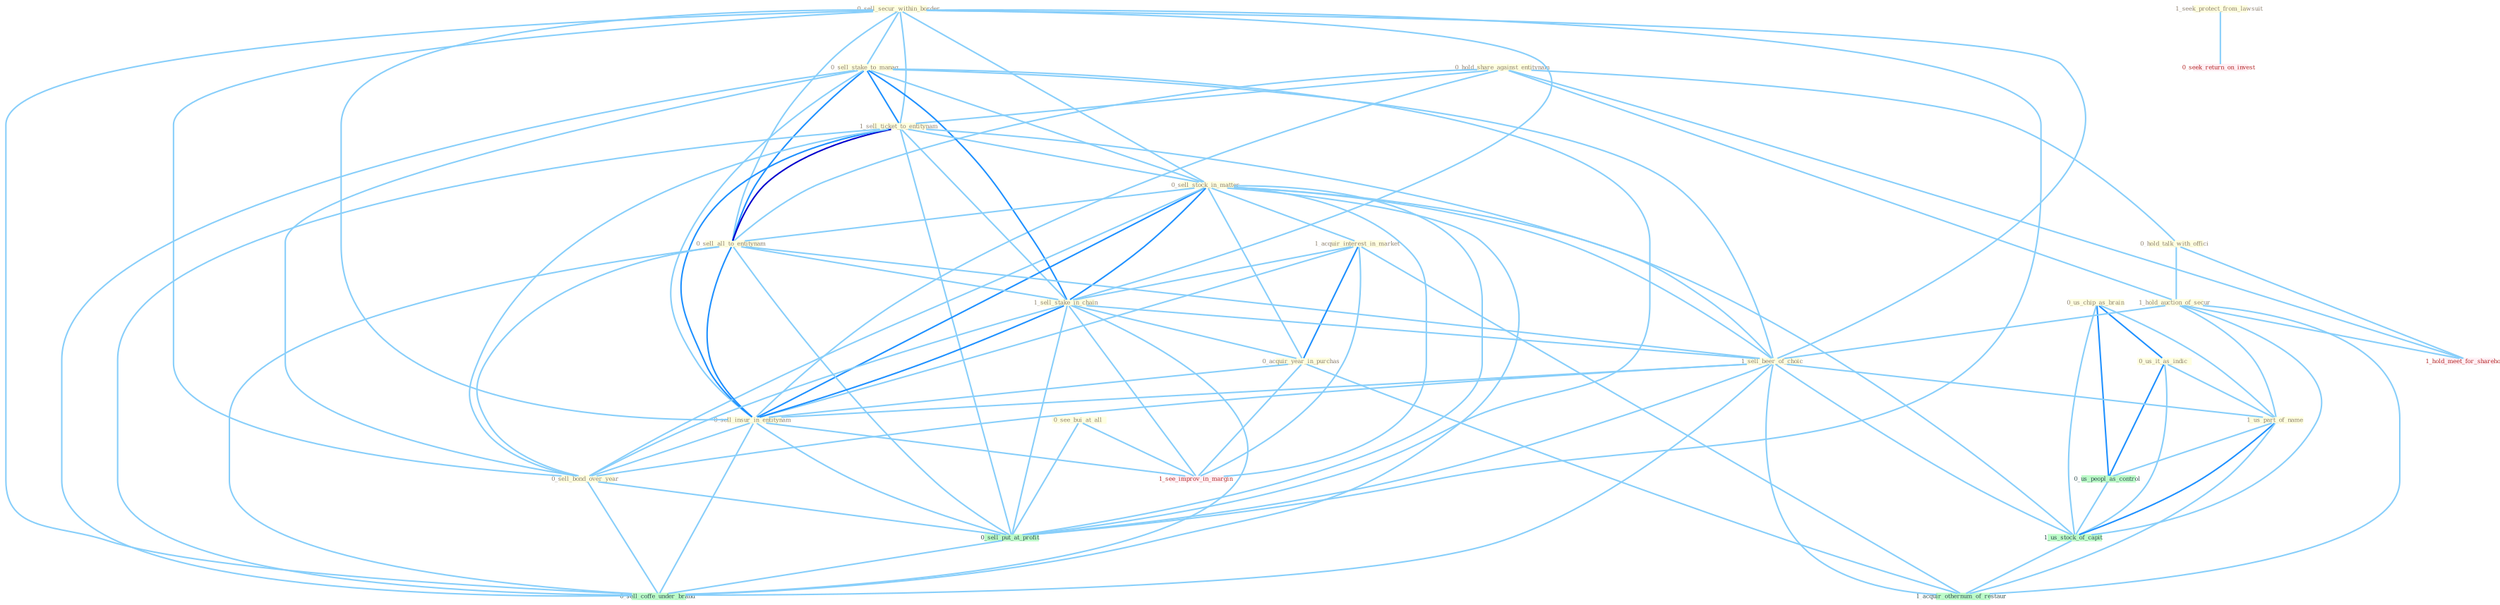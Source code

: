 Graph G{ 
    node
    [shape=polygon,style=filled,width=.5,height=.06,color="#BDFCC9",fixedsize=true,fontsize=4,
    fontcolor="#2f4f4f"];
    {node
    [color="#ffffe0", fontcolor="#8b7d6b"] "0_see_bui_at_all " "0_us_chip_as_brain " "0_hold_share_against_entitynam " "0_sell_secur_within_border " "0_sell_stake_to_manag " "1_sell_ticket_to_entitynam " "0_hold_talk_with_offici " "0_sell_stock_in_matter " "0_sell_all_to_entitynam " "1_acquir_interest_in_market " "1_sell_stake_in_chain " "0_us_it_as_indic " "0_acquir_year_in_purchas " "1_seek_protect_from_lawsuit " "1_hold_auction_of_secur " "1_sell_beer_of_choic " "0_sell_insur_in_entitynam " "0_sell_bond_over_year " "1_us_part_of_name "}
{node [color="#fff0f5", fontcolor="#b22222"] "0_seek_return_on_invest " "1_see_improv_in_margin " "1_hold_meet_for_sharehold "}
edge [color="#B0E2FF"];

	"0_see_bui_at_all " -- "0_sell_put_at_profit " [w="1", color="#87cefa" ];
	"0_see_bui_at_all " -- "1_see_improv_in_margin " [w="1", color="#87cefa" ];
	"0_us_chip_as_brain " -- "0_us_it_as_indic " [w="2", color="#1e90ff" , len=0.8];
	"0_us_chip_as_brain " -- "1_us_part_of_name " [w="1", color="#87cefa" ];
	"0_us_chip_as_brain " -- "0_us_peopl_as_control " [w="2", color="#1e90ff" , len=0.8];
	"0_us_chip_as_brain " -- "1_us_stock_of_capit " [w="1", color="#87cefa" ];
	"0_hold_share_against_entitynam " -- "1_sell_ticket_to_entitynam " [w="1", color="#87cefa" ];
	"0_hold_share_against_entitynam " -- "0_hold_talk_with_offici " [w="1", color="#87cefa" ];
	"0_hold_share_against_entitynam " -- "0_sell_all_to_entitynam " [w="1", color="#87cefa" ];
	"0_hold_share_against_entitynam " -- "1_hold_auction_of_secur " [w="1", color="#87cefa" ];
	"0_hold_share_against_entitynam " -- "0_sell_insur_in_entitynam " [w="1", color="#87cefa" ];
	"0_hold_share_against_entitynam " -- "1_hold_meet_for_sharehold " [w="1", color="#87cefa" ];
	"0_sell_secur_within_border " -- "0_sell_stake_to_manag " [w="1", color="#87cefa" ];
	"0_sell_secur_within_border " -- "1_sell_ticket_to_entitynam " [w="1", color="#87cefa" ];
	"0_sell_secur_within_border " -- "0_sell_stock_in_matter " [w="1", color="#87cefa" ];
	"0_sell_secur_within_border " -- "0_sell_all_to_entitynam " [w="1", color="#87cefa" ];
	"0_sell_secur_within_border " -- "1_sell_stake_in_chain " [w="1", color="#87cefa" ];
	"0_sell_secur_within_border " -- "1_sell_beer_of_choic " [w="1", color="#87cefa" ];
	"0_sell_secur_within_border " -- "0_sell_insur_in_entitynam " [w="1", color="#87cefa" ];
	"0_sell_secur_within_border " -- "0_sell_bond_over_year " [w="1", color="#87cefa" ];
	"0_sell_secur_within_border " -- "0_sell_put_at_profit " [w="1", color="#87cefa" ];
	"0_sell_secur_within_border " -- "0_sell_coffe_under_brand " [w="1", color="#87cefa" ];
	"0_sell_stake_to_manag " -- "1_sell_ticket_to_entitynam " [w="2", color="#1e90ff" , len=0.8];
	"0_sell_stake_to_manag " -- "0_sell_stock_in_matter " [w="1", color="#87cefa" ];
	"0_sell_stake_to_manag " -- "0_sell_all_to_entitynam " [w="2", color="#1e90ff" , len=0.8];
	"0_sell_stake_to_manag " -- "1_sell_stake_in_chain " [w="2", color="#1e90ff" , len=0.8];
	"0_sell_stake_to_manag " -- "1_sell_beer_of_choic " [w="1", color="#87cefa" ];
	"0_sell_stake_to_manag " -- "0_sell_insur_in_entitynam " [w="1", color="#87cefa" ];
	"0_sell_stake_to_manag " -- "0_sell_bond_over_year " [w="1", color="#87cefa" ];
	"0_sell_stake_to_manag " -- "0_sell_put_at_profit " [w="1", color="#87cefa" ];
	"0_sell_stake_to_manag " -- "0_sell_coffe_under_brand " [w="1", color="#87cefa" ];
	"1_sell_ticket_to_entitynam " -- "0_sell_stock_in_matter " [w="1", color="#87cefa" ];
	"1_sell_ticket_to_entitynam " -- "0_sell_all_to_entitynam " [w="3", color="#0000cd" , len=0.6];
	"1_sell_ticket_to_entitynam " -- "1_sell_stake_in_chain " [w="1", color="#87cefa" ];
	"1_sell_ticket_to_entitynam " -- "1_sell_beer_of_choic " [w="1", color="#87cefa" ];
	"1_sell_ticket_to_entitynam " -- "0_sell_insur_in_entitynam " [w="2", color="#1e90ff" , len=0.8];
	"1_sell_ticket_to_entitynam " -- "0_sell_bond_over_year " [w="1", color="#87cefa" ];
	"1_sell_ticket_to_entitynam " -- "0_sell_put_at_profit " [w="1", color="#87cefa" ];
	"1_sell_ticket_to_entitynam " -- "0_sell_coffe_under_brand " [w="1", color="#87cefa" ];
	"0_hold_talk_with_offici " -- "1_hold_auction_of_secur " [w="1", color="#87cefa" ];
	"0_hold_talk_with_offici " -- "1_hold_meet_for_sharehold " [w="1", color="#87cefa" ];
	"0_sell_stock_in_matter " -- "0_sell_all_to_entitynam " [w="1", color="#87cefa" ];
	"0_sell_stock_in_matter " -- "1_acquir_interest_in_market " [w="1", color="#87cefa" ];
	"0_sell_stock_in_matter " -- "1_sell_stake_in_chain " [w="2", color="#1e90ff" , len=0.8];
	"0_sell_stock_in_matter " -- "0_acquir_year_in_purchas " [w="1", color="#87cefa" ];
	"0_sell_stock_in_matter " -- "1_sell_beer_of_choic " [w="1", color="#87cefa" ];
	"0_sell_stock_in_matter " -- "0_sell_insur_in_entitynam " [w="2", color="#1e90ff" , len=0.8];
	"0_sell_stock_in_matter " -- "0_sell_bond_over_year " [w="1", color="#87cefa" ];
	"0_sell_stock_in_matter " -- "0_sell_put_at_profit " [w="1", color="#87cefa" ];
	"0_sell_stock_in_matter " -- "1_us_stock_of_capit " [w="1", color="#87cefa" ];
	"0_sell_stock_in_matter " -- "1_see_improv_in_margin " [w="1", color="#87cefa" ];
	"0_sell_stock_in_matter " -- "0_sell_coffe_under_brand " [w="1", color="#87cefa" ];
	"0_sell_all_to_entitynam " -- "1_sell_stake_in_chain " [w="1", color="#87cefa" ];
	"0_sell_all_to_entitynam " -- "1_sell_beer_of_choic " [w="1", color="#87cefa" ];
	"0_sell_all_to_entitynam " -- "0_sell_insur_in_entitynam " [w="2", color="#1e90ff" , len=0.8];
	"0_sell_all_to_entitynam " -- "0_sell_bond_over_year " [w="1", color="#87cefa" ];
	"0_sell_all_to_entitynam " -- "0_sell_put_at_profit " [w="1", color="#87cefa" ];
	"0_sell_all_to_entitynam " -- "0_sell_coffe_under_brand " [w="1", color="#87cefa" ];
	"1_acquir_interest_in_market " -- "1_sell_stake_in_chain " [w="1", color="#87cefa" ];
	"1_acquir_interest_in_market " -- "0_acquir_year_in_purchas " [w="2", color="#1e90ff" , len=0.8];
	"1_acquir_interest_in_market " -- "0_sell_insur_in_entitynam " [w="1", color="#87cefa" ];
	"1_acquir_interest_in_market " -- "1_see_improv_in_margin " [w="1", color="#87cefa" ];
	"1_acquir_interest_in_market " -- "1_acquir_othernum_of_restaur " [w="1", color="#87cefa" ];
	"1_sell_stake_in_chain " -- "0_acquir_year_in_purchas " [w="1", color="#87cefa" ];
	"1_sell_stake_in_chain " -- "1_sell_beer_of_choic " [w="1", color="#87cefa" ];
	"1_sell_stake_in_chain " -- "0_sell_insur_in_entitynam " [w="2", color="#1e90ff" , len=0.8];
	"1_sell_stake_in_chain " -- "0_sell_bond_over_year " [w="1", color="#87cefa" ];
	"1_sell_stake_in_chain " -- "0_sell_put_at_profit " [w="1", color="#87cefa" ];
	"1_sell_stake_in_chain " -- "1_see_improv_in_margin " [w="1", color="#87cefa" ];
	"1_sell_stake_in_chain " -- "0_sell_coffe_under_brand " [w="1", color="#87cefa" ];
	"0_us_it_as_indic " -- "1_us_part_of_name " [w="1", color="#87cefa" ];
	"0_us_it_as_indic " -- "0_us_peopl_as_control " [w="2", color="#1e90ff" , len=0.8];
	"0_us_it_as_indic " -- "1_us_stock_of_capit " [w="1", color="#87cefa" ];
	"0_acquir_year_in_purchas " -- "0_sell_insur_in_entitynam " [w="1", color="#87cefa" ];
	"0_acquir_year_in_purchas " -- "1_see_improv_in_margin " [w="1", color="#87cefa" ];
	"0_acquir_year_in_purchas " -- "1_acquir_othernum_of_restaur " [w="1", color="#87cefa" ];
	"1_seek_protect_from_lawsuit " -- "0_seek_return_on_invest " [w="1", color="#87cefa" ];
	"1_hold_auction_of_secur " -- "1_sell_beer_of_choic " [w="1", color="#87cefa" ];
	"1_hold_auction_of_secur " -- "1_us_part_of_name " [w="1", color="#87cefa" ];
	"1_hold_auction_of_secur " -- "1_us_stock_of_capit " [w="1", color="#87cefa" ];
	"1_hold_auction_of_secur " -- "1_hold_meet_for_sharehold " [w="1", color="#87cefa" ];
	"1_hold_auction_of_secur " -- "1_acquir_othernum_of_restaur " [w="1", color="#87cefa" ];
	"1_sell_beer_of_choic " -- "0_sell_insur_in_entitynam " [w="1", color="#87cefa" ];
	"1_sell_beer_of_choic " -- "0_sell_bond_over_year " [w="1", color="#87cefa" ];
	"1_sell_beer_of_choic " -- "1_us_part_of_name " [w="1", color="#87cefa" ];
	"1_sell_beer_of_choic " -- "0_sell_put_at_profit " [w="1", color="#87cefa" ];
	"1_sell_beer_of_choic " -- "1_us_stock_of_capit " [w="1", color="#87cefa" ];
	"1_sell_beer_of_choic " -- "0_sell_coffe_under_brand " [w="1", color="#87cefa" ];
	"1_sell_beer_of_choic " -- "1_acquir_othernum_of_restaur " [w="1", color="#87cefa" ];
	"0_sell_insur_in_entitynam " -- "0_sell_bond_over_year " [w="1", color="#87cefa" ];
	"0_sell_insur_in_entitynam " -- "0_sell_put_at_profit " [w="1", color="#87cefa" ];
	"0_sell_insur_in_entitynam " -- "1_see_improv_in_margin " [w="1", color="#87cefa" ];
	"0_sell_insur_in_entitynam " -- "0_sell_coffe_under_brand " [w="1", color="#87cefa" ];
	"0_sell_bond_over_year " -- "0_sell_put_at_profit " [w="1", color="#87cefa" ];
	"0_sell_bond_over_year " -- "0_sell_coffe_under_brand " [w="1", color="#87cefa" ];
	"1_us_part_of_name " -- "0_us_peopl_as_control " [w="1", color="#87cefa" ];
	"1_us_part_of_name " -- "1_us_stock_of_capit " [w="2", color="#1e90ff" , len=0.8];
	"1_us_part_of_name " -- "1_acquir_othernum_of_restaur " [w="1", color="#87cefa" ];
	"0_us_peopl_as_control " -- "1_us_stock_of_capit " [w="1", color="#87cefa" ];
	"0_sell_put_at_profit " -- "0_sell_coffe_under_brand " [w="1", color="#87cefa" ];
	"1_us_stock_of_capit " -- "1_acquir_othernum_of_restaur " [w="1", color="#87cefa" ];
}